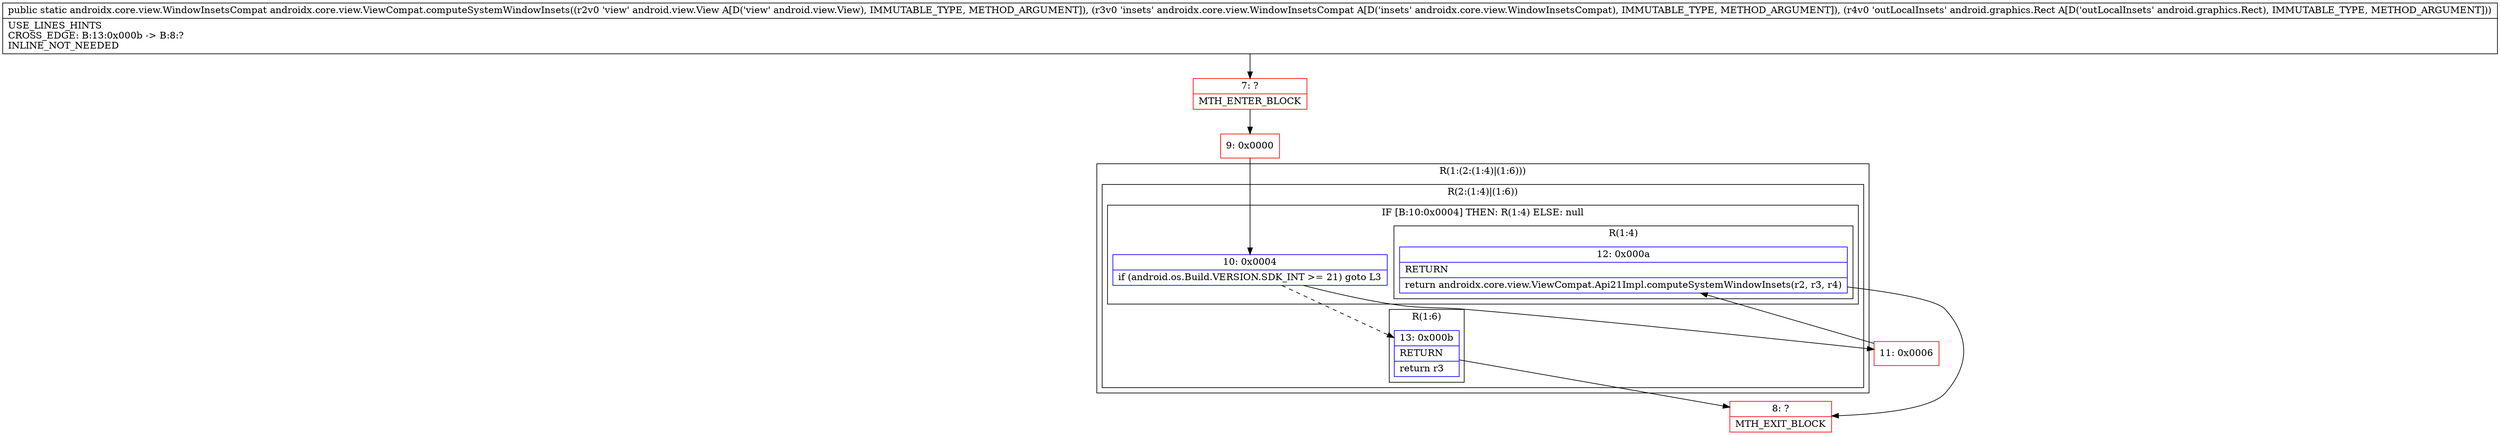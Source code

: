 digraph "CFG forandroidx.core.view.ViewCompat.computeSystemWindowInsets(Landroid\/view\/View;Landroidx\/core\/view\/WindowInsetsCompat;Landroid\/graphics\/Rect;)Landroidx\/core\/view\/WindowInsetsCompat;" {
subgraph cluster_Region_1500684607 {
label = "R(1:(2:(1:4)|(1:6)))";
node [shape=record,color=blue];
subgraph cluster_Region_307256623 {
label = "R(2:(1:4)|(1:6))";
node [shape=record,color=blue];
subgraph cluster_IfRegion_1490850808 {
label = "IF [B:10:0x0004] THEN: R(1:4) ELSE: null";
node [shape=record,color=blue];
Node_10 [shape=record,label="{10\:\ 0x0004|if (android.os.Build.VERSION.SDK_INT \>= 21) goto L3\l}"];
subgraph cluster_Region_165235297 {
label = "R(1:4)";
node [shape=record,color=blue];
Node_12 [shape=record,label="{12\:\ 0x000a|RETURN\l|return androidx.core.view.ViewCompat.Api21Impl.computeSystemWindowInsets(r2, r3, r4)\l}"];
}
}
subgraph cluster_Region_1173256508 {
label = "R(1:6)";
node [shape=record,color=blue];
Node_13 [shape=record,label="{13\:\ 0x000b|RETURN\l|return r3\l}"];
}
}
}
Node_7 [shape=record,color=red,label="{7\:\ ?|MTH_ENTER_BLOCK\l}"];
Node_9 [shape=record,color=red,label="{9\:\ 0x0000}"];
Node_11 [shape=record,color=red,label="{11\:\ 0x0006}"];
Node_8 [shape=record,color=red,label="{8\:\ ?|MTH_EXIT_BLOCK\l}"];
MethodNode[shape=record,label="{public static androidx.core.view.WindowInsetsCompat androidx.core.view.ViewCompat.computeSystemWindowInsets((r2v0 'view' android.view.View A[D('view' android.view.View), IMMUTABLE_TYPE, METHOD_ARGUMENT]), (r3v0 'insets' androidx.core.view.WindowInsetsCompat A[D('insets' androidx.core.view.WindowInsetsCompat), IMMUTABLE_TYPE, METHOD_ARGUMENT]), (r4v0 'outLocalInsets' android.graphics.Rect A[D('outLocalInsets' android.graphics.Rect), IMMUTABLE_TYPE, METHOD_ARGUMENT]))  | USE_LINES_HINTS\lCROSS_EDGE: B:13:0x000b \-\> B:8:?\lINLINE_NOT_NEEDED\l}"];
MethodNode -> Node_7;Node_10 -> Node_11;
Node_10 -> Node_13[style=dashed];
Node_12 -> Node_8;
Node_13 -> Node_8;
Node_7 -> Node_9;
Node_9 -> Node_10;
Node_11 -> Node_12;
}

